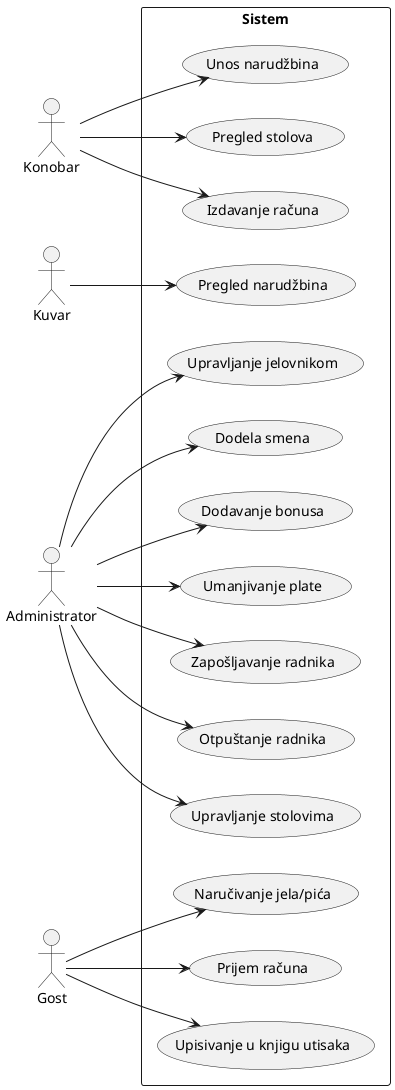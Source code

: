 @startuml UseCaseDiagram
left to right direction

actor Konobar
actor Kuvar
actor Administrator
actor Gost

rectangle Sistem {
    usecase "Unos narudžbina" as UC1
    usecase "Pregled stolova" as UC2
    usecase "Izdavanje računa" as UC3
    usecase "Pregled narudžbina" as UC4
    usecase "Upravljanje jelovnikom" as UC5
    usecase "Dodela smena" as UC6
    usecase "Dodavanje bonusa" as UC7
    usecase "Umanjivanje plate" as UC8
    usecase "Zapošljavanje radnika" as UC9
    usecase "Otpuštanje radnika" as UC10
    usecase "Upravljanje stolovima" as UC11
    usecase "Naručivanje jela/pića" as UC12
    usecase "Prijem računa" as UC13
    usecase "Upisivanje u knjigu utisaka" as UC14
}

Konobar --> UC1
Konobar --> UC2
Konobar --> UC3

Kuvar --> UC4

Administrator --> UC5
Administrator --> UC6
Administrator --> UC7
Administrator --> UC8
Administrator --> UC9
Administrator --> UC10
Administrator --> UC11

Gost --> UC12
Gost --> UC13
Gost --> UC14
@enduml
